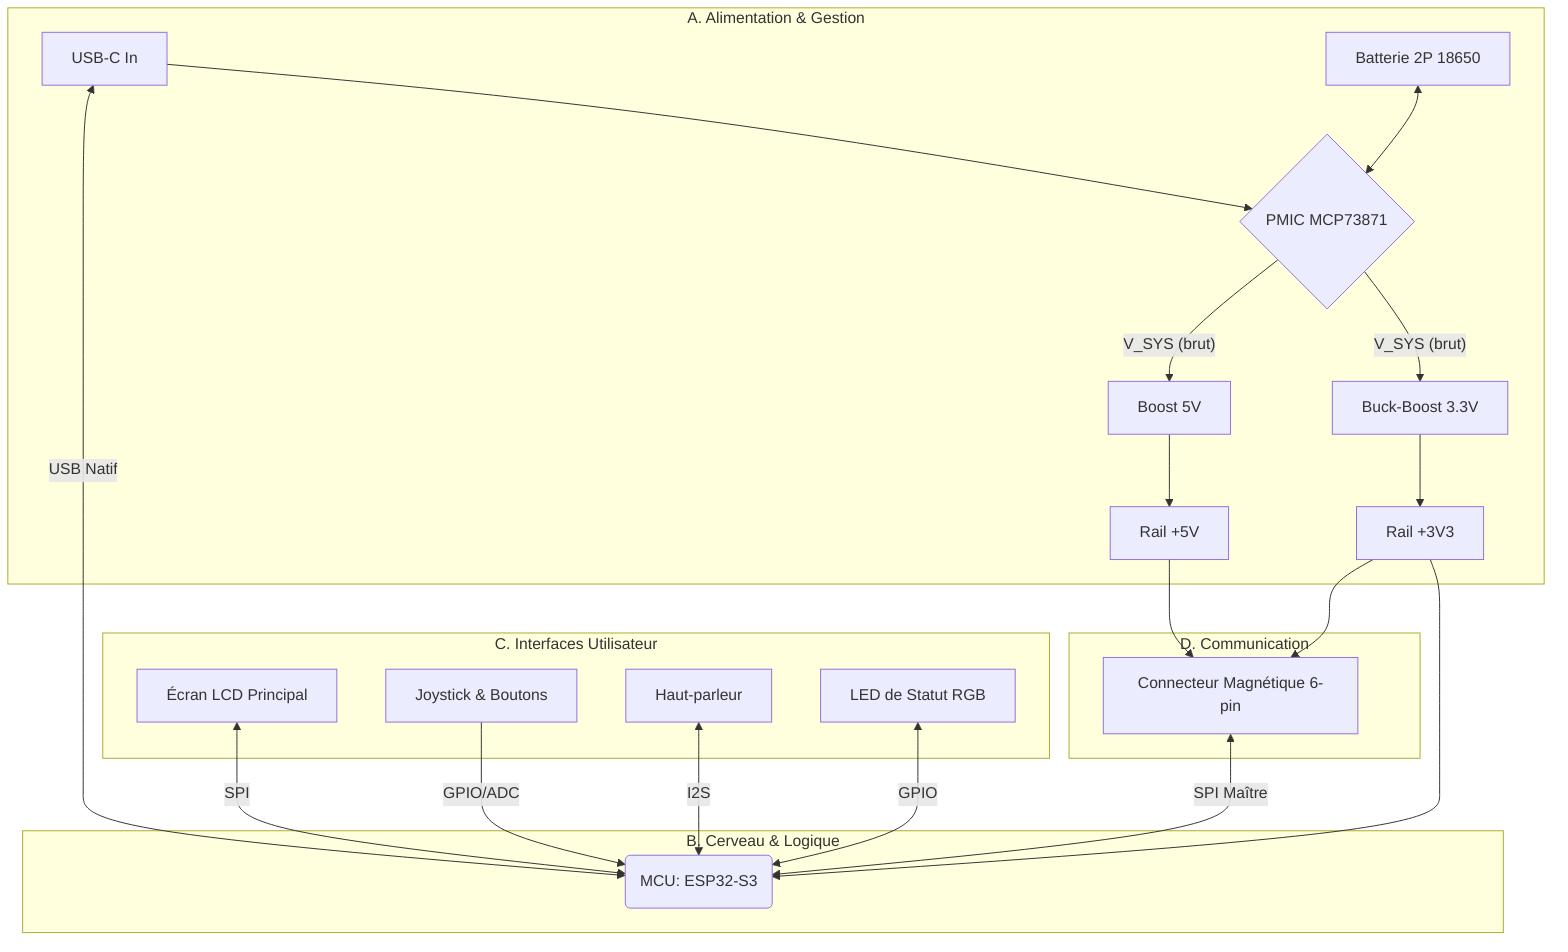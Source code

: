 flowchart TD
    subgraph "A. Alimentation & Gestion"
        A1[USB-C In] --> A2{PMIC MCP73871}
        A3[Batterie 2P 18650] <--> A2
        A2 -- "V_SYS (brut)" --> A4[Buck-Boost 3.3V]
        A2 -- "V_SYS (brut)" --> A5[Boost 5V]
        A4 --> P1[Rail +3V3]
        A5 --> P2[Rail +5V]
    end

    subgraph "B. Cerveau & Logique"
        B1(MCU: ESP32-S3)
        P1 --> B1
    end

    subgraph "C. Interfaces Utilisateur"
        C1[Écran LCD Principal] <-->|SPI| B1
        C2[Joystick & Boutons] -->|GPIO/ADC| B1
        C3[Haut-parleur] <-->|I2S| B1
        C4[LED de Statut RGB] <-->|GPIO| B1
    end

    subgraph "D. Communication"
        D1[Connecteur Magnétique 6-pin] <-->|SPI Maître| B1
        P1 --> D1
        P2 --> D1
        B1 <-->|USB Natif| A1
    end